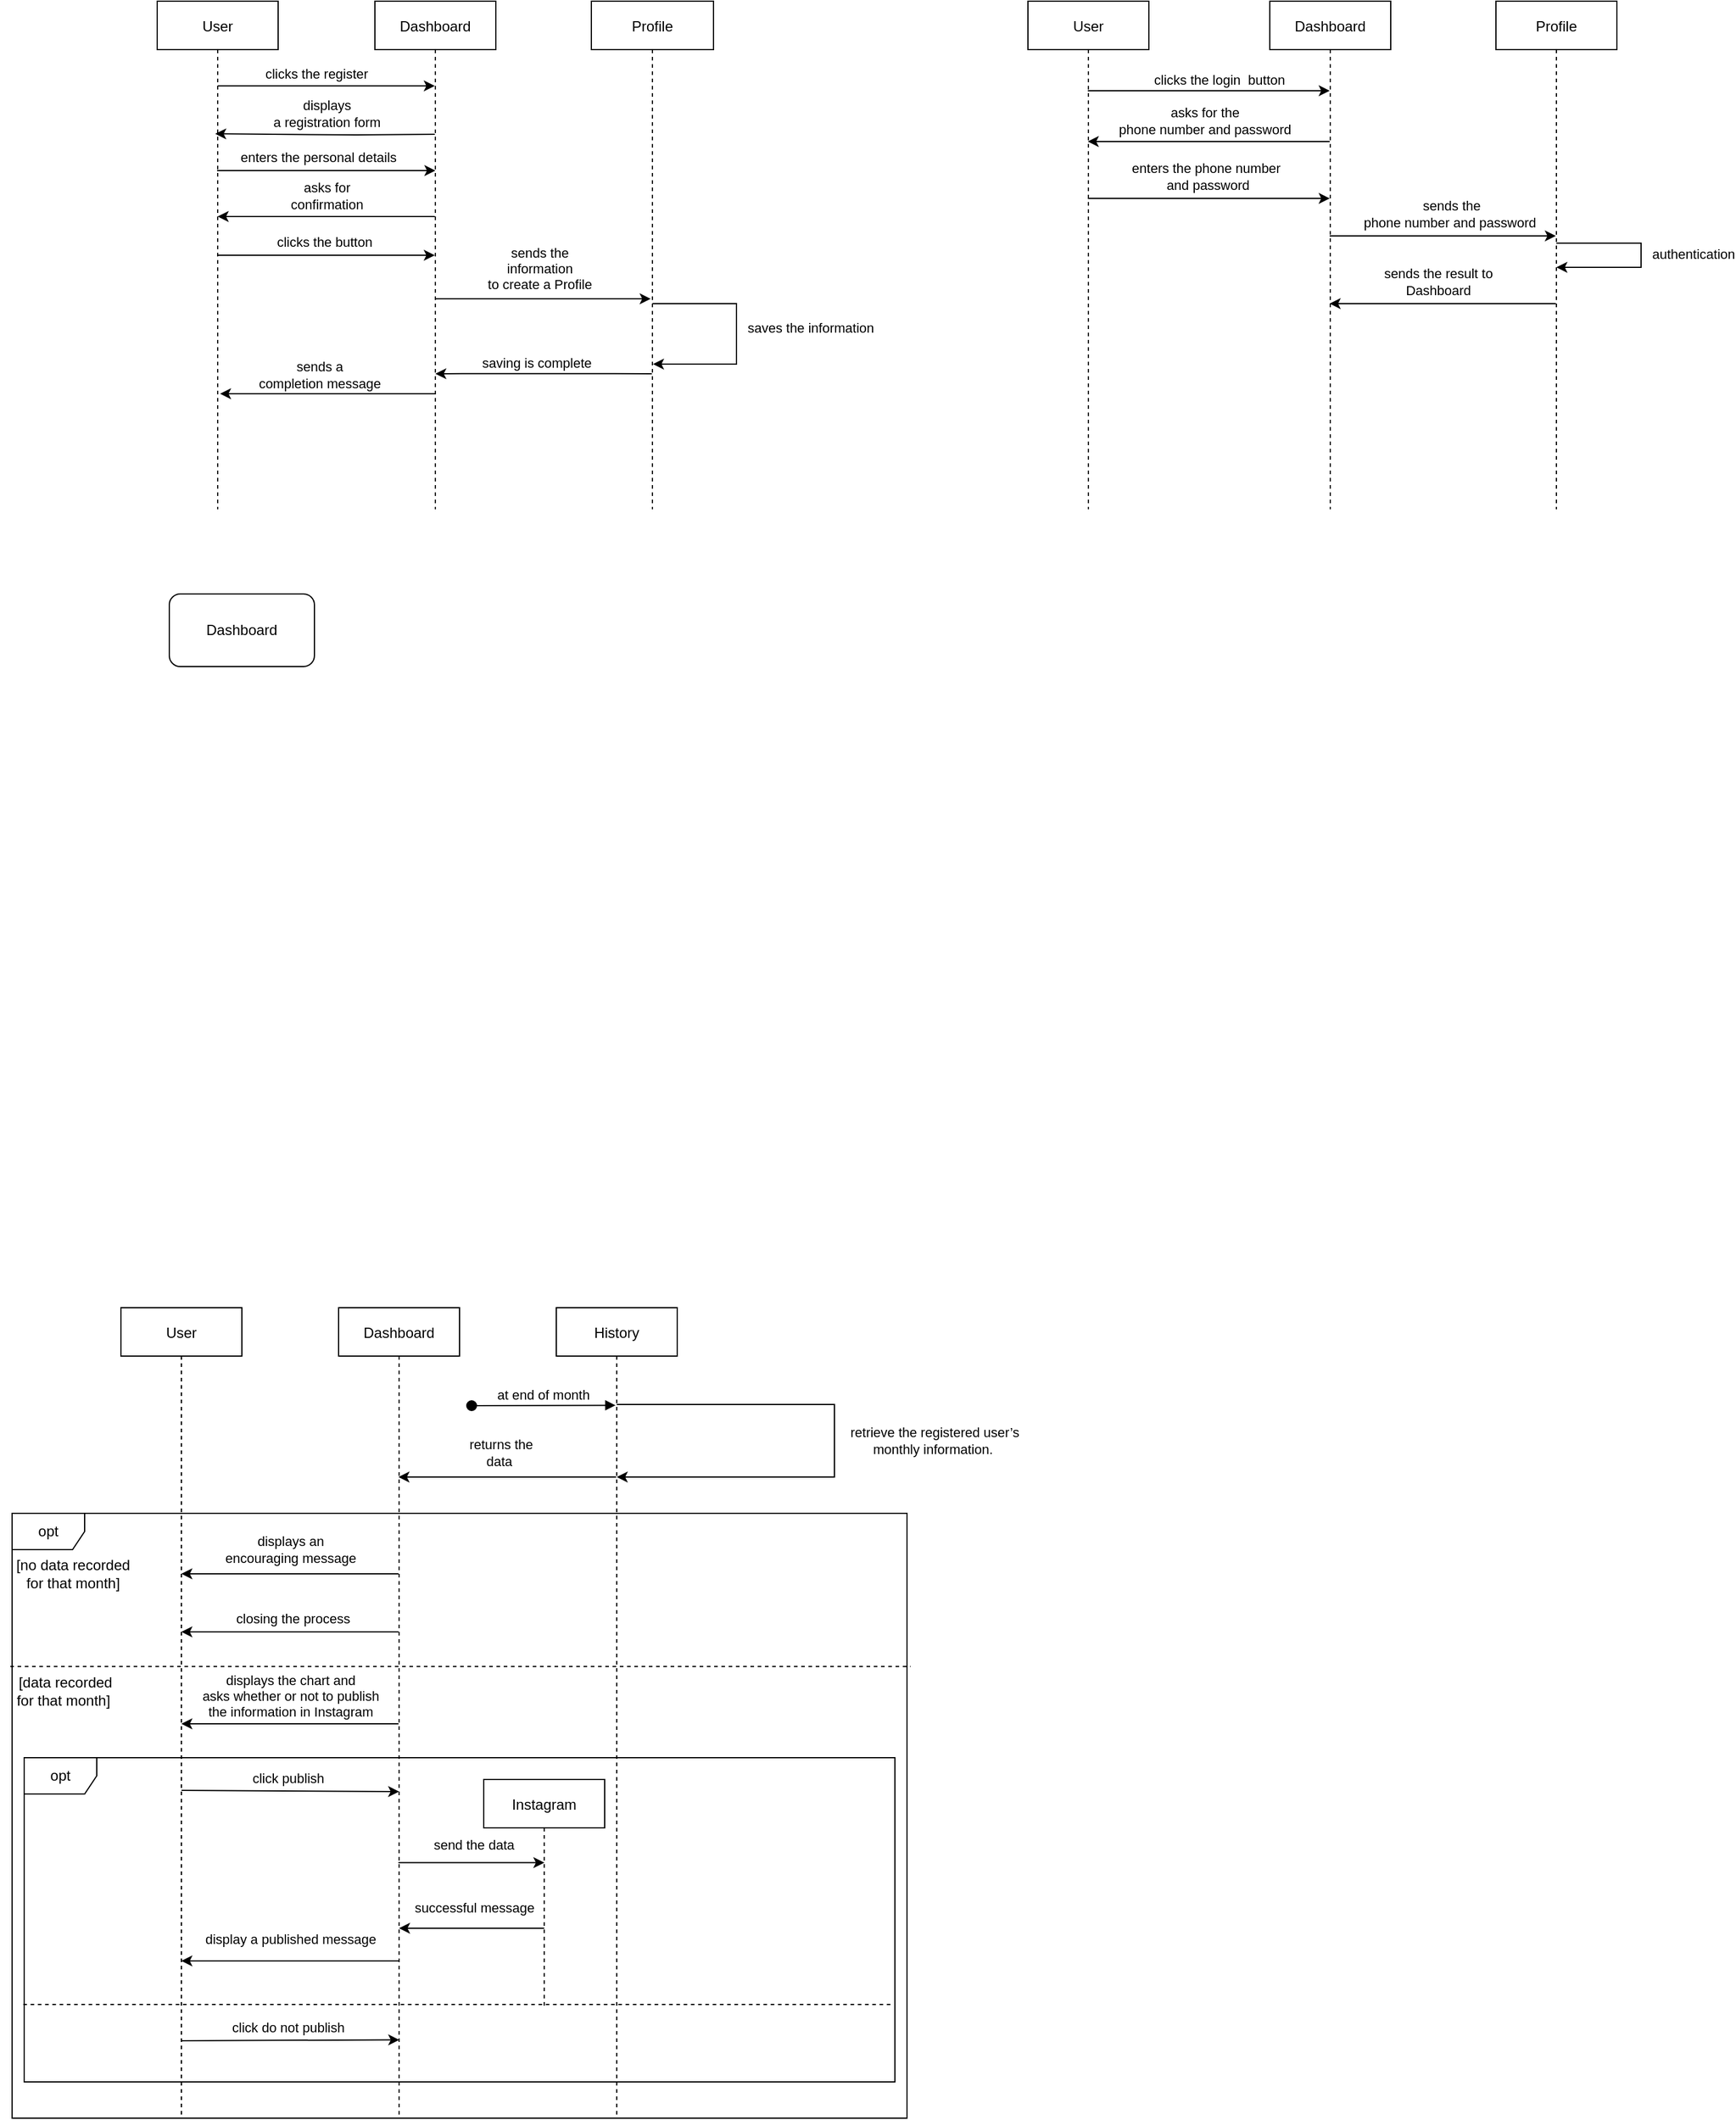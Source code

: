 <mxfile version="20.4.1" type="github">
  <diagram id="kgpKYQtTHZ0yAKxKKP6v" name="Page-1">
    <mxGraphModel dx="996" dy="568" grid="1" gridSize="10" guides="1" tooltips="1" connect="1" arrows="1" fold="1" page="1" pageScale="1" pageWidth="850" pageHeight="1100" math="0" shadow="0">
      <root>
        <mxCell id="0" />
        <mxCell id="1" parent="0" />
        <mxCell id="iF3UCzAxrgqFnySbWX2L-57" value="opt" style="shape=umlFrame;whiteSpace=wrap;html=1;" vertex="1" parent="1">
          <mxGeometry x="80" y="1330" width="740" height="500" as="geometry" />
        </mxCell>
        <mxCell id="iF3UCzAxrgqFnySbWX2L-74" value="opt" style="shape=umlFrame;whiteSpace=wrap;html=1;" vertex="1" parent="1">
          <mxGeometry x="90" y="1532" width="720" height="268" as="geometry" />
        </mxCell>
        <mxCell id="iF3UCzAxrgqFnySbWX2L-7" style="edgeStyle=orthogonalEdgeStyle;rounded=0;orthogonalLoop=1;jettySize=auto;html=1;entryX=0.48;entryY=0.261;entryDx=0;entryDy=0;entryPerimeter=0;" edge="1" parent="1" target="iF3UCzAxrgqFnySbWX2L-1">
          <mxGeometry relative="1" as="geometry">
            <mxPoint x="429.5" y="190" as="sourcePoint" />
            <mxPoint x="249" y="233.46" as="targetPoint" />
            <Array as="points" />
          </mxGeometry>
        </mxCell>
        <mxCell id="iF3UCzAxrgqFnySbWX2L-8" value="displays&lt;br/&gt;a registration form" style="edgeLabel;html=1;align=center;verticalAlign=middle;resizable=0;points=[];" vertex="1" connectable="0" parent="iF3UCzAxrgqFnySbWX2L-7">
          <mxGeometry x="-0.004" y="1" relative="1" as="geometry">
            <mxPoint y="-18" as="offset" />
          </mxGeometry>
        </mxCell>
        <mxCell id="iF3UCzAxrgqFnySbWX2L-11" style="edgeStyle=orthogonalEdgeStyle;rounded=0;orthogonalLoop=1;jettySize=auto;html=1;entryX=0.5;entryY=0.5;entryDx=0;entryDy=0;entryPerimeter=0;" edge="1" parent="1">
          <mxGeometry relative="1" as="geometry">
            <mxPoint x="429.5" y="258" as="sourcePoint" />
            <mxPoint x="250" y="258" as="targetPoint" />
          </mxGeometry>
        </mxCell>
        <mxCell id="iF3UCzAxrgqFnySbWX2L-12" value="asks for&lt;br/&gt;confirmation" style="edgeLabel;html=1;align=center;verticalAlign=middle;resizable=0;points=[];" vertex="1" connectable="0" parent="iF3UCzAxrgqFnySbWX2L-11">
          <mxGeometry x="0.008" y="-2" relative="1" as="geometry">
            <mxPoint x="1" y="-15" as="offset" />
          </mxGeometry>
        </mxCell>
        <mxCell id="iF3UCzAxrgqFnySbWX2L-15" style="edgeStyle=orthogonalEdgeStyle;rounded=0;orthogonalLoop=1;jettySize=auto;html=1;entryX=0.53;entryY=0.5;entryDx=0;entryDy=0;entryPerimeter=0;" edge="1" parent="1">
          <mxGeometry relative="1" as="geometry">
            <mxPoint x="429.5" y="326" as="sourcePoint" />
            <mxPoint x="608" y="326" as="targetPoint" />
          </mxGeometry>
        </mxCell>
        <mxCell id="iF3UCzAxrgqFnySbWX2L-16" value="sends the&lt;br/&gt;information &lt;br&gt;to create a Profile" style="edgeLabel;html=1;align=center;verticalAlign=middle;resizable=0;points=[];" vertex="1" connectable="0" parent="iF3UCzAxrgqFnySbWX2L-15">
          <mxGeometry x="-0.12" y="3" relative="1" as="geometry">
            <mxPoint x="8" y="-22" as="offset" />
          </mxGeometry>
        </mxCell>
        <mxCell id="iF3UCzAxrgqFnySbWX2L-26" style="edgeStyle=orthogonalEdgeStyle;rounded=0;orthogonalLoop=1;jettySize=auto;html=1;entryX=0.52;entryY=0.613;entryDx=0;entryDy=0;entryPerimeter=0;" edge="1" parent="1">
          <mxGeometry relative="1" as="geometry">
            <mxPoint x="429.5" y="404.46" as="sourcePoint" />
            <mxPoint x="252" y="404.46" as="targetPoint" />
            <Array as="points">
              <mxPoint x="380" y="404" />
              <mxPoint x="380" y="404" />
            </Array>
          </mxGeometry>
        </mxCell>
        <mxCell id="iF3UCzAxrgqFnySbWX2L-27" value="sends a&lt;br/&gt;completion message" style="edgeLabel;html=1;align=center;verticalAlign=middle;resizable=0;points=[];" vertex="1" connectable="0" parent="iF3UCzAxrgqFnySbWX2L-26">
          <mxGeometry x="0.076" y="-1" relative="1" as="geometry">
            <mxPoint y="-15" as="offset" />
          </mxGeometry>
        </mxCell>
        <mxCell id="3nuBFxr9cyL0pnOWT2aG-1" value="Dashboard" style="shape=umlLifeline;perimeter=lifelinePerimeter;container=1;collapsible=0;recursiveResize=0;rounded=0;shadow=0;strokeWidth=1;" parent="1" vertex="1">
          <mxGeometry x="380" y="80" width="100" height="420" as="geometry" />
        </mxCell>
        <mxCell id="iF3UCzAxrgqFnySbWX2L-24" style="edgeStyle=orthogonalEdgeStyle;rounded=0;orthogonalLoop=1;jettySize=auto;html=1;entryX=0.5;entryY=0.857;entryDx=0;entryDy=0;entryPerimeter=0;" edge="1" parent="1">
          <mxGeometry relative="1" as="geometry">
            <mxPoint x="609" y="387.94" as="sourcePoint" />
            <mxPoint x="430" y="387.94" as="targetPoint" />
            <Array as="points">
              <mxPoint x="560" y="388" />
              <mxPoint x="560" y="388" />
            </Array>
          </mxGeometry>
        </mxCell>
        <mxCell id="iF3UCzAxrgqFnySbWX2L-25" value="&amp;nbsp;saving is complete" style="edgeLabel;html=1;align=center;verticalAlign=middle;resizable=0;points=[];" vertex="1" connectable="0" parent="iF3UCzAxrgqFnySbWX2L-24">
          <mxGeometry x="0.106" relative="1" as="geometry">
            <mxPoint x="2" y="-9" as="offset" />
          </mxGeometry>
        </mxCell>
        <mxCell id="3nuBFxr9cyL0pnOWT2aG-5" value="Profile" style="shape=umlLifeline;perimeter=lifelinePerimeter;container=1;collapsible=0;recursiveResize=0;rounded=0;shadow=0;strokeWidth=1;" parent="1" vertex="1">
          <mxGeometry x="559" y="80" width="101" height="420" as="geometry" />
        </mxCell>
        <mxCell id="iF3UCzAxrgqFnySbWX2L-5" style="edgeStyle=orthogonalEdgeStyle;rounded=0;orthogonalLoop=1;jettySize=auto;html=1;" edge="1" parent="1" source="iF3UCzAxrgqFnySbWX2L-1" target="3nuBFxr9cyL0pnOWT2aG-1">
          <mxGeometry relative="1" as="geometry">
            <Array as="points">
              <mxPoint x="360" y="150" />
              <mxPoint x="360" y="150" />
            </Array>
          </mxGeometry>
        </mxCell>
        <mxCell id="iF3UCzAxrgqFnySbWX2L-6" value="clicks the register&amp;nbsp;" style="edgeLabel;html=1;align=center;verticalAlign=middle;resizable=0;points=[];" vertex="1" connectable="0" parent="iF3UCzAxrgqFnySbWX2L-5">
          <mxGeometry x="-0.08" y="1" relative="1" as="geometry">
            <mxPoint y="-9" as="offset" />
          </mxGeometry>
        </mxCell>
        <mxCell id="iF3UCzAxrgqFnySbWX2L-9" style="edgeStyle=orthogonalEdgeStyle;rounded=0;orthogonalLoop=1;jettySize=auto;html=1;entryX=0.55;entryY=0.5;entryDx=0;entryDy=0;entryPerimeter=0;" edge="1" parent="1">
          <mxGeometry relative="1" as="geometry">
            <mxPoint x="249.5" y="220" as="sourcePoint" />
            <mxPoint x="430" y="220" as="targetPoint" />
            <Array as="points">
              <mxPoint x="330" y="220" />
              <mxPoint x="330" y="220" />
            </Array>
          </mxGeometry>
        </mxCell>
        <mxCell id="iF3UCzAxrgqFnySbWX2L-10" value="enters the personal details" style="edgeLabel;html=1;align=center;verticalAlign=middle;resizable=0;points=[];" vertex="1" connectable="0" parent="iF3UCzAxrgqFnySbWX2L-9">
          <mxGeometry x="-0.086" y="1" relative="1" as="geometry">
            <mxPoint x="1" y="-10" as="offset" />
          </mxGeometry>
        </mxCell>
        <mxCell id="iF3UCzAxrgqFnySbWX2L-13" style="edgeStyle=orthogonalEdgeStyle;rounded=0;orthogonalLoop=1;jettySize=auto;html=1;" edge="1" parent="1">
          <mxGeometry relative="1" as="geometry">
            <mxPoint x="249.5" y="290" as="sourcePoint" />
            <mxPoint x="429.5" y="290" as="targetPoint" />
          </mxGeometry>
        </mxCell>
        <mxCell id="iF3UCzAxrgqFnySbWX2L-14" value="clicks the  button" style="edgeLabel;html=1;align=center;verticalAlign=middle;resizable=0;points=[];" vertex="1" connectable="0" parent="iF3UCzAxrgqFnySbWX2L-13">
          <mxGeometry x="-0.161" relative="1" as="geometry">
            <mxPoint x="13" y="-11" as="offset" />
          </mxGeometry>
        </mxCell>
        <mxCell id="iF3UCzAxrgqFnySbWX2L-1" value="User" style="shape=umlLifeline;perimeter=lifelinePerimeter;container=1;collapsible=0;recursiveResize=0;rounded=0;shadow=0;strokeWidth=1;" vertex="1" parent="1">
          <mxGeometry x="200" y="80" width="100" height="420" as="geometry" />
        </mxCell>
        <mxCell id="iF3UCzAxrgqFnySbWX2L-18" style="edgeStyle=orthogonalEdgeStyle;rounded=0;orthogonalLoop=1;jettySize=auto;html=1;" edge="1" parent="1" source="3nuBFxr9cyL0pnOWT2aG-5" target="3nuBFxr9cyL0pnOWT2aG-5">
          <mxGeometry relative="1" as="geometry">
            <Array as="points">
              <mxPoint x="630" y="190" />
              <mxPoint x="640" y="320" />
            </Array>
          </mxGeometry>
        </mxCell>
        <mxCell id="iF3UCzAxrgqFnySbWX2L-20" style="edgeStyle=orthogonalEdgeStyle;rounded=0;orthogonalLoop=1;jettySize=auto;html=1;" edge="1" parent="1" source="3nuBFxr9cyL0pnOWT2aG-5">
          <mxGeometry relative="1" as="geometry">
            <mxPoint x="610" y="380" as="targetPoint" />
            <Array as="points">
              <mxPoint x="679" y="330" />
              <mxPoint x="679" y="380" />
              <mxPoint x="610" y="380" />
            </Array>
          </mxGeometry>
        </mxCell>
        <mxCell id="iF3UCzAxrgqFnySbWX2L-21" value="saves the information" style="edgeLabel;html=1;align=center;verticalAlign=middle;resizable=0;points=[];" vertex="1" connectable="0" parent="iF3UCzAxrgqFnySbWX2L-20">
          <mxGeometry x="-0.05" y="3" relative="1" as="geometry">
            <mxPoint x="58" as="offset" />
          </mxGeometry>
        </mxCell>
        <mxCell id="iF3UCzAxrgqFnySbWX2L-32" style="edgeStyle=orthogonalEdgeStyle;rounded=0;orthogonalLoop=1;jettySize=auto;html=1;" edge="1" parent="1">
          <mxGeometry relative="1" as="geometry">
            <mxPoint x="969.5" y="154" as="sourcePoint" />
            <mxPoint x="1169.5" y="154" as="targetPoint" />
          </mxGeometry>
        </mxCell>
        <mxCell id="iF3UCzAxrgqFnySbWX2L-33" value="clicks the login&amp;nbsp; button" style="edgeLabel;html=1;align=center;verticalAlign=middle;resizable=0;points=[];" vertex="1" connectable="0" parent="iF3UCzAxrgqFnySbWX2L-32">
          <mxGeometry x="0.085" y="2" relative="1" as="geometry">
            <mxPoint y="-7" as="offset" />
          </mxGeometry>
        </mxCell>
        <mxCell id="iF3UCzAxrgqFnySbWX2L-36" style="edgeStyle=orthogonalEdgeStyle;rounded=0;orthogonalLoop=1;jettySize=auto;html=1;" edge="1" parent="1">
          <mxGeometry relative="1" as="geometry">
            <mxPoint x="969.5" y="243" as="sourcePoint" />
            <mxPoint x="1169.5" y="243" as="targetPoint" />
          </mxGeometry>
        </mxCell>
        <mxCell id="iF3UCzAxrgqFnySbWX2L-37" value="enters the phone number&lt;br&gt;&amp;nbsp;and password" style="edgeLabel;html=1;align=center;verticalAlign=middle;resizable=0;points=[];" vertex="1" connectable="0" parent="iF3UCzAxrgqFnySbWX2L-36">
          <mxGeometry x="-0.035" y="3" relative="1" as="geometry">
            <mxPoint x="1" y="-15" as="offset" />
          </mxGeometry>
        </mxCell>
        <mxCell id="iF3UCzAxrgqFnySbWX2L-28" value="User" style="shape=umlLifeline;perimeter=lifelinePerimeter;container=1;collapsible=0;recursiveResize=0;rounded=0;shadow=0;strokeWidth=1;" vertex="1" parent="1">
          <mxGeometry x="920" y="80" width="100" height="420" as="geometry" />
        </mxCell>
        <mxCell id="iF3UCzAxrgqFnySbWX2L-34" style="edgeStyle=orthogonalEdgeStyle;rounded=0;orthogonalLoop=1;jettySize=auto;html=1;" edge="1" parent="1">
          <mxGeometry relative="1" as="geometry">
            <mxPoint x="1169.5" y="196" as="sourcePoint" />
            <mxPoint x="969.5" y="196" as="targetPoint" />
          </mxGeometry>
        </mxCell>
        <mxCell id="iF3UCzAxrgqFnySbWX2L-35" value="asks for the&lt;br/&gt;phone number and password" style="edgeLabel;html=1;align=center;verticalAlign=middle;resizable=0;points=[];" vertex="1" connectable="0" parent="iF3UCzAxrgqFnySbWX2L-34">
          <mxGeometry x="0.105" relative="1" as="geometry">
            <mxPoint x="7" y="-17" as="offset" />
          </mxGeometry>
        </mxCell>
        <mxCell id="iF3UCzAxrgqFnySbWX2L-38" style="edgeStyle=orthogonalEdgeStyle;rounded=0;orthogonalLoop=1;jettySize=auto;html=1;" edge="1" parent="1">
          <mxGeometry relative="1" as="geometry">
            <mxPoint x="1169.5" y="274" as="sourcePoint" />
            <mxPoint x="1356.5" y="274" as="targetPoint" />
          </mxGeometry>
        </mxCell>
        <mxCell id="iF3UCzAxrgqFnySbWX2L-39" value="sends the &lt;br&gt;phone number and password&amp;nbsp;" style="edgeLabel;html=1;align=center;verticalAlign=middle;resizable=0;points=[];" vertex="1" connectable="0" parent="iF3UCzAxrgqFnySbWX2L-38">
          <mxGeometry x="0.075" y="2" relative="1" as="geometry">
            <mxPoint y="-16" as="offset" />
          </mxGeometry>
        </mxCell>
        <mxCell id="iF3UCzAxrgqFnySbWX2L-29" value="Dashboard" style="shape=umlLifeline;perimeter=lifelinePerimeter;container=1;collapsible=0;recursiveResize=0;rounded=0;shadow=0;strokeWidth=1;" vertex="1" parent="1">
          <mxGeometry x="1120" y="80" width="100" height="420" as="geometry" />
        </mxCell>
        <mxCell id="iF3UCzAxrgqFnySbWX2L-43" style="edgeStyle=orthogonalEdgeStyle;rounded=0;orthogonalLoop=1;jettySize=auto;html=1;" edge="1" parent="1">
          <mxGeometry relative="1" as="geometry">
            <mxPoint x="1356.5" y="330" as="sourcePoint" />
            <mxPoint x="1169.5" y="330" as="targetPoint" />
          </mxGeometry>
        </mxCell>
        <mxCell id="iF3UCzAxrgqFnySbWX2L-44" value="sends the result to&lt;br/&gt;Dashboard" style="edgeLabel;html=1;align=center;verticalAlign=middle;resizable=0;points=[];" vertex="1" connectable="0" parent="iF3UCzAxrgqFnySbWX2L-43">
          <mxGeometry x="0.053" y="1" relative="1" as="geometry">
            <mxPoint x="1" y="-19" as="offset" />
          </mxGeometry>
        </mxCell>
        <mxCell id="iF3UCzAxrgqFnySbWX2L-30" value="Profile" style="shape=umlLifeline;perimeter=lifelinePerimeter;container=1;collapsible=0;recursiveResize=0;rounded=0;shadow=0;strokeWidth=1;" vertex="1" parent="1">
          <mxGeometry x="1307" y="80" width="100" height="420" as="geometry" />
        </mxCell>
        <mxCell id="iF3UCzAxrgqFnySbWX2L-40" style="edgeStyle=orthogonalEdgeStyle;rounded=0;orthogonalLoop=1;jettySize=auto;html=1;elbow=horizontal;" edge="1" parent="1" source="iF3UCzAxrgqFnySbWX2L-30" target="iF3UCzAxrgqFnySbWX2L-30">
          <mxGeometry relative="1" as="geometry">
            <Array as="points">
              <mxPoint x="1380" y="360" />
            </Array>
          </mxGeometry>
        </mxCell>
        <mxCell id="iF3UCzAxrgqFnySbWX2L-42" value="authentication" style="edgeLabel;html=1;align=center;verticalAlign=middle;resizable=0;points=[];" vertex="1" connectable="0" parent="iF3UCzAxrgqFnySbWX2L-40">
          <mxGeometry x="0.559" y="3" relative="1" as="geometry">
            <mxPoint x="77" y="-14" as="offset" />
          </mxGeometry>
        </mxCell>
        <mxCell id="iF3UCzAxrgqFnySbWX2L-46" value="User" style="shape=umlLifeline;perimeter=lifelinePerimeter;container=1;collapsible=0;recursiveResize=0;rounded=0;shadow=0;strokeWidth=1;" vertex="1" parent="1">
          <mxGeometry x="170" y="1160" width="100" height="670" as="geometry" />
        </mxCell>
        <mxCell id="iF3UCzAxrgqFnySbWX2L-62" style="edgeStyle=orthogonalEdgeStyle;rounded=0;orthogonalLoop=1;jettySize=auto;html=1;" edge="1" parent="1">
          <mxGeometry relative="1" as="geometry">
            <mxPoint x="220" y="1380" as="targetPoint" />
            <mxPoint x="399.5" y="1380" as="sourcePoint" />
            <Array as="points">
              <mxPoint x="220" y="1380" />
            </Array>
          </mxGeometry>
        </mxCell>
        <mxCell id="iF3UCzAxrgqFnySbWX2L-63" value="displays an &lt;br&gt;encouraging message" style="edgeLabel;html=1;align=center;verticalAlign=middle;resizable=0;points=[];" vertex="1" connectable="0" parent="iF3UCzAxrgqFnySbWX2L-62">
          <mxGeometry x="0.008" relative="1" as="geometry">
            <mxPoint x="1" y="-20" as="offset" />
          </mxGeometry>
        </mxCell>
        <mxCell id="iF3UCzAxrgqFnySbWX2L-64" style="edgeStyle=orthogonalEdgeStyle;rounded=0;orthogonalLoop=1;jettySize=auto;html=1;entryX=0.5;entryY=0.5;entryDx=0;entryDy=0;entryPerimeter=0;" edge="1" parent="1">
          <mxGeometry relative="1" as="geometry">
            <mxPoint x="399.5" y="1428" as="sourcePoint" />
            <mxPoint x="220" y="1428" as="targetPoint" />
          </mxGeometry>
        </mxCell>
        <mxCell id="iF3UCzAxrgqFnySbWX2L-65" value="closing the process" style="edgeLabel;html=1;align=center;verticalAlign=middle;resizable=0;points=[];" vertex="1" connectable="0" parent="iF3UCzAxrgqFnySbWX2L-64">
          <mxGeometry x="-0.237" y="-4" relative="1" as="geometry">
            <mxPoint x="-19" y="-7" as="offset" />
          </mxGeometry>
        </mxCell>
        <mxCell id="iF3UCzAxrgqFnySbWX2L-72" value="&lt;span style=&quot;color: rgba(0, 0, 0, 0); font-family: monospace; font-size: 0px; text-align: start; background-color: rgb(248, 249, 250);&quot;&gt;%3CmxGraphModel%3E%3Croot%3E%3CmxCell%20id%3D%220%22%2F%3E%3CmxCell%20id%3D%221%22%20parent%3D%220%22%2F%3E%3CmxCell%20id%3D%222%22%20style%3D%22edgeStyle%3DorthogonalEdgeStyle%3Brounded%3D0%3BorthogonalLoop%3D1%3BjettySize%3Dauto%3Bhtml%3D1%3BentryX%3D0.5%3BentryY%3D0.5%3BentryDx%3D0%3BentryDy%3D0%3BentryPerimeter%3D0%3B%22%20edge%3D%221%22%20parent%3D%221%22%3E%3CmxGeometry%20relative%3D%221%22%20as%3D%22geometry%22%3E%3CmxPoint%20x%3D%22429.5%22%20y%3D%22828%22%20as%3D%22sourcePoint%22%2F%3E%3CmxPoint%20x%3D%22250%22%20y%3D%22828%22%20as%3D%22targetPoint%22%2F%3E%3C%2FmxGeometry%3E%3C%2FmxCell%3E%3CmxCell%20id%3D%223%22%20value%3D%22closing%20the%20process%22%20style%3D%22edgeLabel%3Bhtml%3D1%3Balign%3Dcenter%3BverticalAlign%3Dmiddle%3Bresizable%3D0%3Bpoints%3D%5B%5D%3B%22%20vertex%3D%221%22%20connectable%3D%220%22%20parent%3D%222%22%3E%3CmxGeometry%20x%3D%22-0.237%22%20y%3D%22-4%22%20relative%3D%221%22%20as%3D%22geometry%22%3E%3CmxPoint%20x%3D%22-19%22%20y%3D%22-7%22%20as%3D%22offset%22%2F%3E%3C%2FmxGeometry%3E%3C%2FmxCell%3E%3C%2Froot%3E%3C%2FmxGraphModel%3E&lt;/span&gt;" style="edgeStyle=orthogonalEdgeStyle;rounded=0;orthogonalLoop=1;jettySize=auto;html=1;entryX=0.5;entryY=0.5;entryDx=0;entryDy=0;entryPerimeter=0;" edge="1" parent="1">
          <mxGeometry relative="1" as="geometry">
            <mxPoint x="399.5" y="1504" as="sourcePoint" />
            <mxPoint x="220" y="1504" as="targetPoint" />
          </mxGeometry>
        </mxCell>
        <mxCell id="iF3UCzAxrgqFnySbWX2L-73" value="displays the chart and &lt;br&gt;asks whether or not to publish &lt;br&gt;the information in Instagram" style="edgeLabel;html=1;align=center;verticalAlign=middle;resizable=0;points=[];" vertex="1" connectable="0" parent="iF3UCzAxrgqFnySbWX2L-72">
          <mxGeometry x="0.164" relative="1" as="geometry">
            <mxPoint x="15" y="-23" as="offset" />
          </mxGeometry>
        </mxCell>
        <mxCell id="iF3UCzAxrgqFnySbWX2L-47" value="Dashboard" style="shape=umlLifeline;perimeter=lifelinePerimeter;container=1;collapsible=0;recursiveResize=0;rounded=0;shadow=0;strokeWidth=1;" vertex="1" parent="1">
          <mxGeometry x="350" y="1160" width="100" height="670" as="geometry" />
        </mxCell>
        <mxCell id="iF3UCzAxrgqFnySbWX2L-54" style="edgeStyle=orthogonalEdgeStyle;rounded=0;orthogonalLoop=1;jettySize=auto;html=1;" edge="1" parent="1">
          <mxGeometry relative="1" as="geometry">
            <mxPoint x="579.5" y="1300" as="sourcePoint" />
            <mxPoint x="399.5" y="1300" as="targetPoint" />
          </mxGeometry>
        </mxCell>
        <mxCell id="iF3UCzAxrgqFnySbWX2L-55" value="returns the&lt;br/&gt;data&amp;nbsp;" style="edgeLabel;html=1;align=center;verticalAlign=middle;resizable=0;points=[];" vertex="1" connectable="0" parent="iF3UCzAxrgqFnySbWX2L-54">
          <mxGeometry x="0.061" y="-3" relative="1" as="geometry">
            <mxPoint y="-17" as="offset" />
          </mxGeometry>
        </mxCell>
        <mxCell id="iF3UCzAxrgqFnySbWX2L-49" value="History" style="shape=umlLifeline;perimeter=lifelinePerimeter;container=1;collapsible=0;recursiveResize=0;rounded=0;shadow=0;strokeWidth=1;" vertex="1" parent="1">
          <mxGeometry x="530" y="1160" width="100" height="670" as="geometry" />
        </mxCell>
        <mxCell id="iF3UCzAxrgqFnySbWX2L-50" value="at end of month" style="html=1;verticalAlign=bottom;startArrow=oval;startFill=1;endArrow=block;startSize=8;rounded=0;entryX=0.49;entryY=0.161;entryDx=0;entryDy=0;entryPerimeter=0;" edge="1" parent="iF3UCzAxrgqFnySbWX2L-49">
          <mxGeometry width="60" relative="1" as="geometry">
            <mxPoint x="-70" y="81" as="sourcePoint" />
            <mxPoint x="49" y="80.72" as="targetPoint" />
          </mxGeometry>
        </mxCell>
        <mxCell id="iF3UCzAxrgqFnySbWX2L-51" style="edgeStyle=orthogonalEdgeStyle;rounded=0;orthogonalLoop=1;jettySize=auto;html=1;" edge="1" parent="1" source="iF3UCzAxrgqFnySbWX2L-49" target="iF3UCzAxrgqFnySbWX2L-49">
          <mxGeometry relative="1" as="geometry">
            <Array as="points">
              <mxPoint x="760" y="1240" />
              <mxPoint x="760" y="1300" />
            </Array>
          </mxGeometry>
        </mxCell>
        <mxCell id="iF3UCzAxrgqFnySbWX2L-52" value="&amp;nbsp;retrieve the registered user’s&lt;br&gt;monthly information." style="edgeLabel;html=1;align=center;verticalAlign=middle;resizable=0;points=[];" vertex="1" connectable="0" parent="iF3UCzAxrgqFnySbWX2L-51">
          <mxGeometry x="0.559" relative="1" as="geometry">
            <mxPoint x="168" y="-30" as="offset" />
          </mxGeometry>
        </mxCell>
        <mxCell id="iF3UCzAxrgqFnySbWX2L-58" value="[no data recorded &lt;br&gt;for that month]" style="text;html=1;resizable=0;autosize=1;align=center;verticalAlign=middle;points=[];fillColor=none;strokeColor=none;rounded=0;" vertex="1" parent="1">
          <mxGeometry x="70" y="1360" width="120" height="40" as="geometry" />
        </mxCell>
        <mxCell id="iF3UCzAxrgqFnySbWX2L-59" value="" style="endArrow=none;dashed=1;html=1;rounded=0;exitX=-0.002;exitY=0.458;exitDx=0;exitDy=0;exitPerimeter=0;entryX=1.004;entryY=0.458;entryDx=0;entryDy=0;entryPerimeter=0;" edge="1" parent="1">
          <mxGeometry width="50" height="50" relative="1" as="geometry">
            <mxPoint x="78.52" y="1456.64" as="sourcePoint" />
            <mxPoint x="822.96" y="1456.64" as="targetPoint" />
          </mxGeometry>
        </mxCell>
        <mxCell id="iF3UCzAxrgqFnySbWX2L-60" value="&amp;nbsp;[data recorded &lt;br&gt;for that month]" style="text;html=1;resizable=0;autosize=1;align=center;verticalAlign=middle;points=[];fillColor=none;strokeColor=none;rounded=0;" vertex="1" parent="1">
          <mxGeometry x="72" y="1457" width="100" height="40" as="geometry" />
        </mxCell>
        <mxCell id="iF3UCzAxrgqFnySbWX2L-75" value="" style="endArrow=none;dashed=1;html=1;rounded=0;exitX=-0.001;exitY=0.5;exitDx=0;exitDy=0;exitPerimeter=0;entryX=0.999;entryY=0.5;entryDx=0;entryDy=0;entryPerimeter=0;" edge="1" parent="1">
          <mxGeometry width="50" height="50" relative="1" as="geometry">
            <mxPoint x="89.28" y="1736" as="sourcePoint" />
            <mxPoint x="809.28" y="1736" as="targetPoint" />
          </mxGeometry>
        </mxCell>
        <mxCell id="iF3UCzAxrgqFnySbWX2L-78" value="" style="endArrow=classic;html=1;rounded=0;exitX=0.501;exitY=0.56;exitDx=0;exitDy=0;exitPerimeter=0;" edge="1" parent="1">
          <mxGeometry width="50" height="50" relative="1" as="geometry">
            <mxPoint x="220.1" y="1559" as="sourcePoint" />
            <mxPoint x="400" y="1560" as="targetPoint" />
            <Array as="points" />
          </mxGeometry>
        </mxCell>
        <mxCell id="iF3UCzAxrgqFnySbWX2L-79" value="click publish" style="edgeLabel;html=1;align=center;verticalAlign=middle;resizable=0;points=[];" vertex="1" connectable="0" parent="iF3UCzAxrgqFnySbWX2L-78">
          <mxGeometry x="-0.025" y="1" relative="1" as="geometry">
            <mxPoint y="-10" as="offset" />
          </mxGeometry>
        </mxCell>
        <mxCell id="iF3UCzAxrgqFnySbWX2L-80" value="" style="endArrow=classic;html=1;rounded=0;exitX=0.501;exitY=0.56;exitDx=0;exitDy=0;exitPerimeter=0;entryX=0.501;entryY=0.559;entryDx=0;entryDy=0;entryPerimeter=0;" edge="1" parent="1">
          <mxGeometry width="50" height="50" relative="1" as="geometry">
            <mxPoint x="220.1" y="1766" as="sourcePoint" />
            <mxPoint x="400.1" y="1765.25" as="targetPoint" />
            <Array as="points" />
          </mxGeometry>
        </mxCell>
        <mxCell id="iF3UCzAxrgqFnySbWX2L-81" value="click do not publish" style="edgeLabel;html=1;align=center;verticalAlign=middle;resizable=0;points=[];" vertex="1" connectable="0" parent="iF3UCzAxrgqFnySbWX2L-80">
          <mxGeometry x="-0.025" y="1" relative="1" as="geometry">
            <mxPoint y="-10" as="offset" />
          </mxGeometry>
        </mxCell>
        <mxCell id="iF3UCzAxrgqFnySbWX2L-82" value="Instagram" style="shape=umlLifeline;perimeter=lifelinePerimeter;container=1;collapsible=0;recursiveResize=0;rounded=0;shadow=0;strokeWidth=1;" vertex="1" parent="1">
          <mxGeometry x="470" y="1550" width="100" height="190" as="geometry" />
        </mxCell>
        <mxCell id="iF3UCzAxrgqFnySbWX2L-83" value="" style="endArrow=classic;html=1;fontFamily=Helvetica;fontSize=11;fontColor=default;align=center;strokeColor=default;" edge="1" parent="1">
          <mxGeometry width="50" height="50" relative="1" as="geometry">
            <mxPoint x="399.389" y="1618.76" as="sourcePoint" />
            <mxPoint x="520.1" y="1618.76" as="targetPoint" />
          </mxGeometry>
        </mxCell>
        <mxCell id="iF3UCzAxrgqFnySbWX2L-84" value="&amp;nbsp;send the data" style="edgeLabel;html=1;align=center;verticalAlign=middle;resizable=0;points=[];" vertex="1" connectable="0" parent="iF3UCzAxrgqFnySbWX2L-83">
          <mxGeometry x="0.08" y="3" relative="1" as="geometry">
            <mxPoint x="-5" y="-12" as="offset" />
          </mxGeometry>
        </mxCell>
        <mxCell id="iF3UCzAxrgqFnySbWX2L-87" value="" style="endArrow=classic;html=1;fontFamily=Helvetica;fontSize=11;fontColor=default;align=center;strokeColor=default;" edge="1" parent="1">
          <mxGeometry width="50" height="50" relative="1" as="geometry">
            <mxPoint x="520" y="1673" as="sourcePoint" />
            <mxPoint x="400" y="1673" as="targetPoint" />
          </mxGeometry>
        </mxCell>
        <mxCell id="iF3UCzAxrgqFnySbWX2L-88" value="successful message" style="edgeLabel;html=1;align=center;verticalAlign=middle;resizable=0;points=[];" vertex="1" connectable="0" parent="iF3UCzAxrgqFnySbWX2L-87">
          <mxGeometry x="-0.094" y="-1" relative="1" as="geometry">
            <mxPoint x="-4" y="-16" as="offset" />
          </mxGeometry>
        </mxCell>
        <mxCell id="iF3UCzAxrgqFnySbWX2L-89" value="display a published message" style="endArrow=classic;html=1;rounded=0;entryX=0.5;entryY=0.8;entryDx=0;entryDy=0;entryPerimeter=0;exitX=0.5;exitY=0.8;exitDx=0;exitDy=0;exitPerimeter=0;" edge="1" parent="1">
          <mxGeometry y="-18" width="50" height="50" relative="1" as="geometry">
            <mxPoint x="400" y="1700.0" as="sourcePoint" />
            <mxPoint x="220" y="1700" as="targetPoint" />
            <mxPoint as="offset" />
          </mxGeometry>
        </mxCell>
        <mxCell id="iF3UCzAxrgqFnySbWX2L-91" value="Dashboard" style="rounded=1;whiteSpace=wrap;html=1;" vertex="1" parent="1">
          <mxGeometry x="210" y="570" width="120" height="60" as="geometry" />
        </mxCell>
      </root>
    </mxGraphModel>
  </diagram>
</mxfile>

